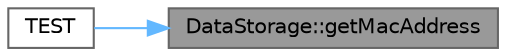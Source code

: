 digraph "DataStorage::getMacAddress"
{
 // LATEX_PDF_SIZE
  bgcolor="transparent";
  edge [fontname=Helvetica,fontsize=10,labelfontname=Helvetica,labelfontsize=10];
  node [fontname=Helvetica,fontsize=10,shape=box,height=0.2,width=0.4];
  rankdir="RL";
  Node1 [id="Node000001",label="DataStorage::getMacAddress",height=0.2,width=0.4,color="gray40", fillcolor="grey60", style="filled", fontcolor="black",tooltip="Возвращает MAC-адрес хранилища."];
  Node1 -> Node2 [id="edge1_Node000001_Node000002",dir="back",color="steelblue1",style="solid",tooltip=" "];
  Node2 [id="Node000002",label="TEST",height=0.2,width=0.4,color="grey40", fillcolor="white", style="filled",URL="$group__tests__module.html#ga8bc11a54c007696cc837214153600aa6",tooltip=" "];
}
